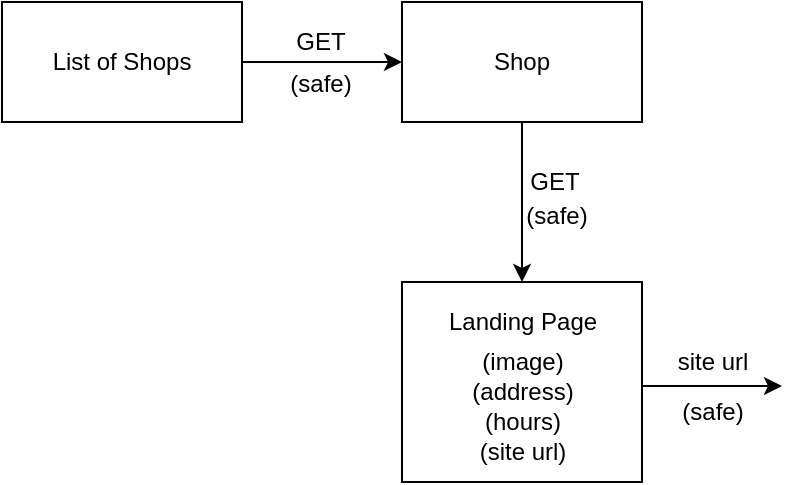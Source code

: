 <mxfile version="14.6.3" type="github">
  <diagram id="zP2mgjSVDtpXuVSCON4j" name="Page-1">
    <mxGraphModel dx="1426" dy="803" grid="1" gridSize="10" guides="1" tooltips="1" connect="1" arrows="1" fold="1" page="1" pageScale="1" pageWidth="850" pageHeight="1100" math="0" shadow="0">
      <root>
        <mxCell id="0" />
        <mxCell id="1" parent="0" />
        <mxCell id="_i-PXns4eNYwzOup4u-u-3" value="" style="edgeStyle=orthogonalEdgeStyle;rounded=0;orthogonalLoop=1;jettySize=auto;html=1;" parent="1" source="_i-PXns4eNYwzOup4u-u-1" target="_i-PXns4eNYwzOup4u-u-2" edge="1">
          <mxGeometry relative="1" as="geometry" />
        </mxCell>
        <mxCell id="_i-PXns4eNYwzOup4u-u-1" value="&lt;font face=&quot;Helvetica&quot;&gt;List of Shops&lt;/font&gt;" style="rounded=0;whiteSpace=wrap;html=1;" parent="1" vertex="1">
          <mxGeometry x="210" y="200" width="120" height="60" as="geometry" />
        </mxCell>
        <mxCell id="_i-PXns4eNYwzOup4u-u-5" value="" style="edgeStyle=orthogonalEdgeStyle;rounded=0;orthogonalLoop=1;jettySize=auto;html=1;" parent="1" source="_i-PXns4eNYwzOup4u-u-2" target="_i-PXns4eNYwzOup4u-u-4" edge="1">
          <mxGeometry relative="1" as="geometry" />
        </mxCell>
        <mxCell id="_i-PXns4eNYwzOup4u-u-2" value="&lt;font face=&quot;Helvetica&quot;&gt;Shop&lt;/font&gt;" style="rounded=0;whiteSpace=wrap;html=1;" parent="1" vertex="1">
          <mxGeometry x="410" y="200" width="120" height="60" as="geometry" />
        </mxCell>
        <mxCell id="_i-PXns4eNYwzOup4u-u-4" value="" style="rounded=0;whiteSpace=wrap;html=1;" parent="1" vertex="1">
          <mxGeometry x="410" y="340" width="120" height="100" as="geometry" />
        </mxCell>
        <mxCell id="_i-PXns4eNYwzOup4u-u-9" value="(safe)" style="text;html=1;align=center;verticalAlign=middle;resizable=0;points=[];autosize=1;strokeColor=none;" parent="1" vertex="1">
          <mxGeometry x="344" y="231" width="50" height="20" as="geometry" />
        </mxCell>
        <mxCell id="RAAL1c3R_bdaASVpunyB-1" value="Landing Page" style="text;html=1;align=center;verticalAlign=middle;resizable=0;points=[];autosize=1;strokeColor=none;" vertex="1" parent="1">
          <mxGeometry x="425" y="350" width="90" height="20" as="geometry" />
        </mxCell>
        <mxCell id="RAAL1c3R_bdaASVpunyB-2" value="(image)" style="text;html=1;align=center;verticalAlign=middle;resizable=0;points=[];autosize=1;strokeColor=none;" vertex="1" parent="1">
          <mxGeometry x="440" y="370" width="60" height="20" as="geometry" />
        </mxCell>
        <mxCell id="RAAL1c3R_bdaASVpunyB-3" value="(address)" style="text;html=1;align=center;verticalAlign=middle;resizable=0;points=[];autosize=1;strokeColor=none;" vertex="1" parent="1">
          <mxGeometry x="435" y="385" width="70" height="20" as="geometry" />
        </mxCell>
        <mxCell id="RAAL1c3R_bdaASVpunyB-4" value="(hours)" style="text;html=1;align=center;verticalAlign=middle;resizable=0;points=[];autosize=1;strokeColor=none;" vertex="1" parent="1">
          <mxGeometry x="445" y="400" width="50" height="20" as="geometry" />
        </mxCell>
        <mxCell id="RAAL1c3R_bdaASVpunyB-5" value="(site url)" style="text;html=1;align=center;verticalAlign=middle;resizable=0;points=[];autosize=1;strokeColor=none;" vertex="1" parent="1">
          <mxGeometry x="440" y="415" width="60" height="20" as="geometry" />
        </mxCell>
        <mxCell id="RAAL1c3R_bdaASVpunyB-6" value="GET" style="text;html=1;align=center;verticalAlign=middle;resizable=0;points=[];autosize=1;strokeColor=none;" vertex="1" parent="1">
          <mxGeometry x="466" y="280" width="40" height="20" as="geometry" />
        </mxCell>
        <mxCell id="RAAL1c3R_bdaASVpunyB-7" value="(safe)" style="text;html=1;align=center;verticalAlign=middle;resizable=0;points=[];autosize=1;strokeColor=none;" vertex="1" parent="1">
          <mxGeometry x="462" y="297" width="50" height="20" as="geometry" />
        </mxCell>
        <mxCell id="RAAL1c3R_bdaASVpunyB-8" value="GET" style="text;html=1;align=center;verticalAlign=middle;resizable=0;points=[];autosize=1;strokeColor=none;" vertex="1" parent="1">
          <mxGeometry x="349" y="210" width="40" height="20" as="geometry" />
        </mxCell>
        <mxCell id="RAAL1c3R_bdaASVpunyB-9" value="" style="endArrow=classic;html=1;" edge="1" parent="1">
          <mxGeometry width="50" height="50" relative="1" as="geometry">
            <mxPoint x="530" y="392" as="sourcePoint" />
            <mxPoint x="600" y="392" as="targetPoint" />
          </mxGeometry>
        </mxCell>
        <mxCell id="RAAL1c3R_bdaASVpunyB-10" value="site url" style="text;html=1;align=center;verticalAlign=middle;resizable=0;points=[];autosize=1;strokeColor=none;" vertex="1" parent="1">
          <mxGeometry x="540" y="370" width="50" height="20" as="geometry" />
        </mxCell>
        <mxCell id="RAAL1c3R_bdaASVpunyB-11" value="(safe)" style="text;html=1;align=center;verticalAlign=middle;resizable=0;points=[];autosize=1;strokeColor=none;" vertex="1" parent="1">
          <mxGeometry x="540" y="395" width="50" height="20" as="geometry" />
        </mxCell>
      </root>
    </mxGraphModel>
  </diagram>
</mxfile>
